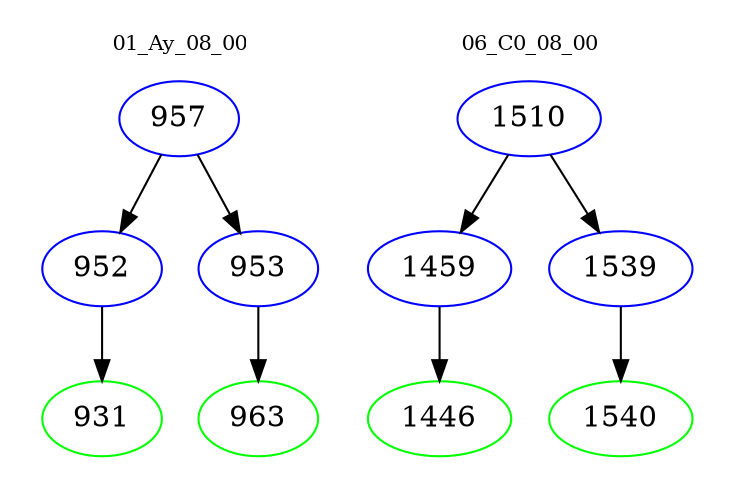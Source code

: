 digraph{
subgraph cluster_0 {
color = white
label = "01_Ay_08_00";
fontsize=10;
T0_957 [label="957", color="blue"]
T0_957 -> T0_952 [color="black"]
T0_952 [label="952", color="blue"]
T0_952 -> T0_931 [color="black"]
T0_931 [label="931", color="green"]
T0_957 -> T0_953 [color="black"]
T0_953 [label="953", color="blue"]
T0_953 -> T0_963 [color="black"]
T0_963 [label="963", color="green"]
}
subgraph cluster_1 {
color = white
label = "06_C0_08_00";
fontsize=10;
T1_1510 [label="1510", color="blue"]
T1_1510 -> T1_1459 [color="black"]
T1_1459 [label="1459", color="blue"]
T1_1459 -> T1_1446 [color="black"]
T1_1446 [label="1446", color="green"]
T1_1510 -> T1_1539 [color="black"]
T1_1539 [label="1539", color="blue"]
T1_1539 -> T1_1540 [color="black"]
T1_1540 [label="1540", color="green"]
}
}
